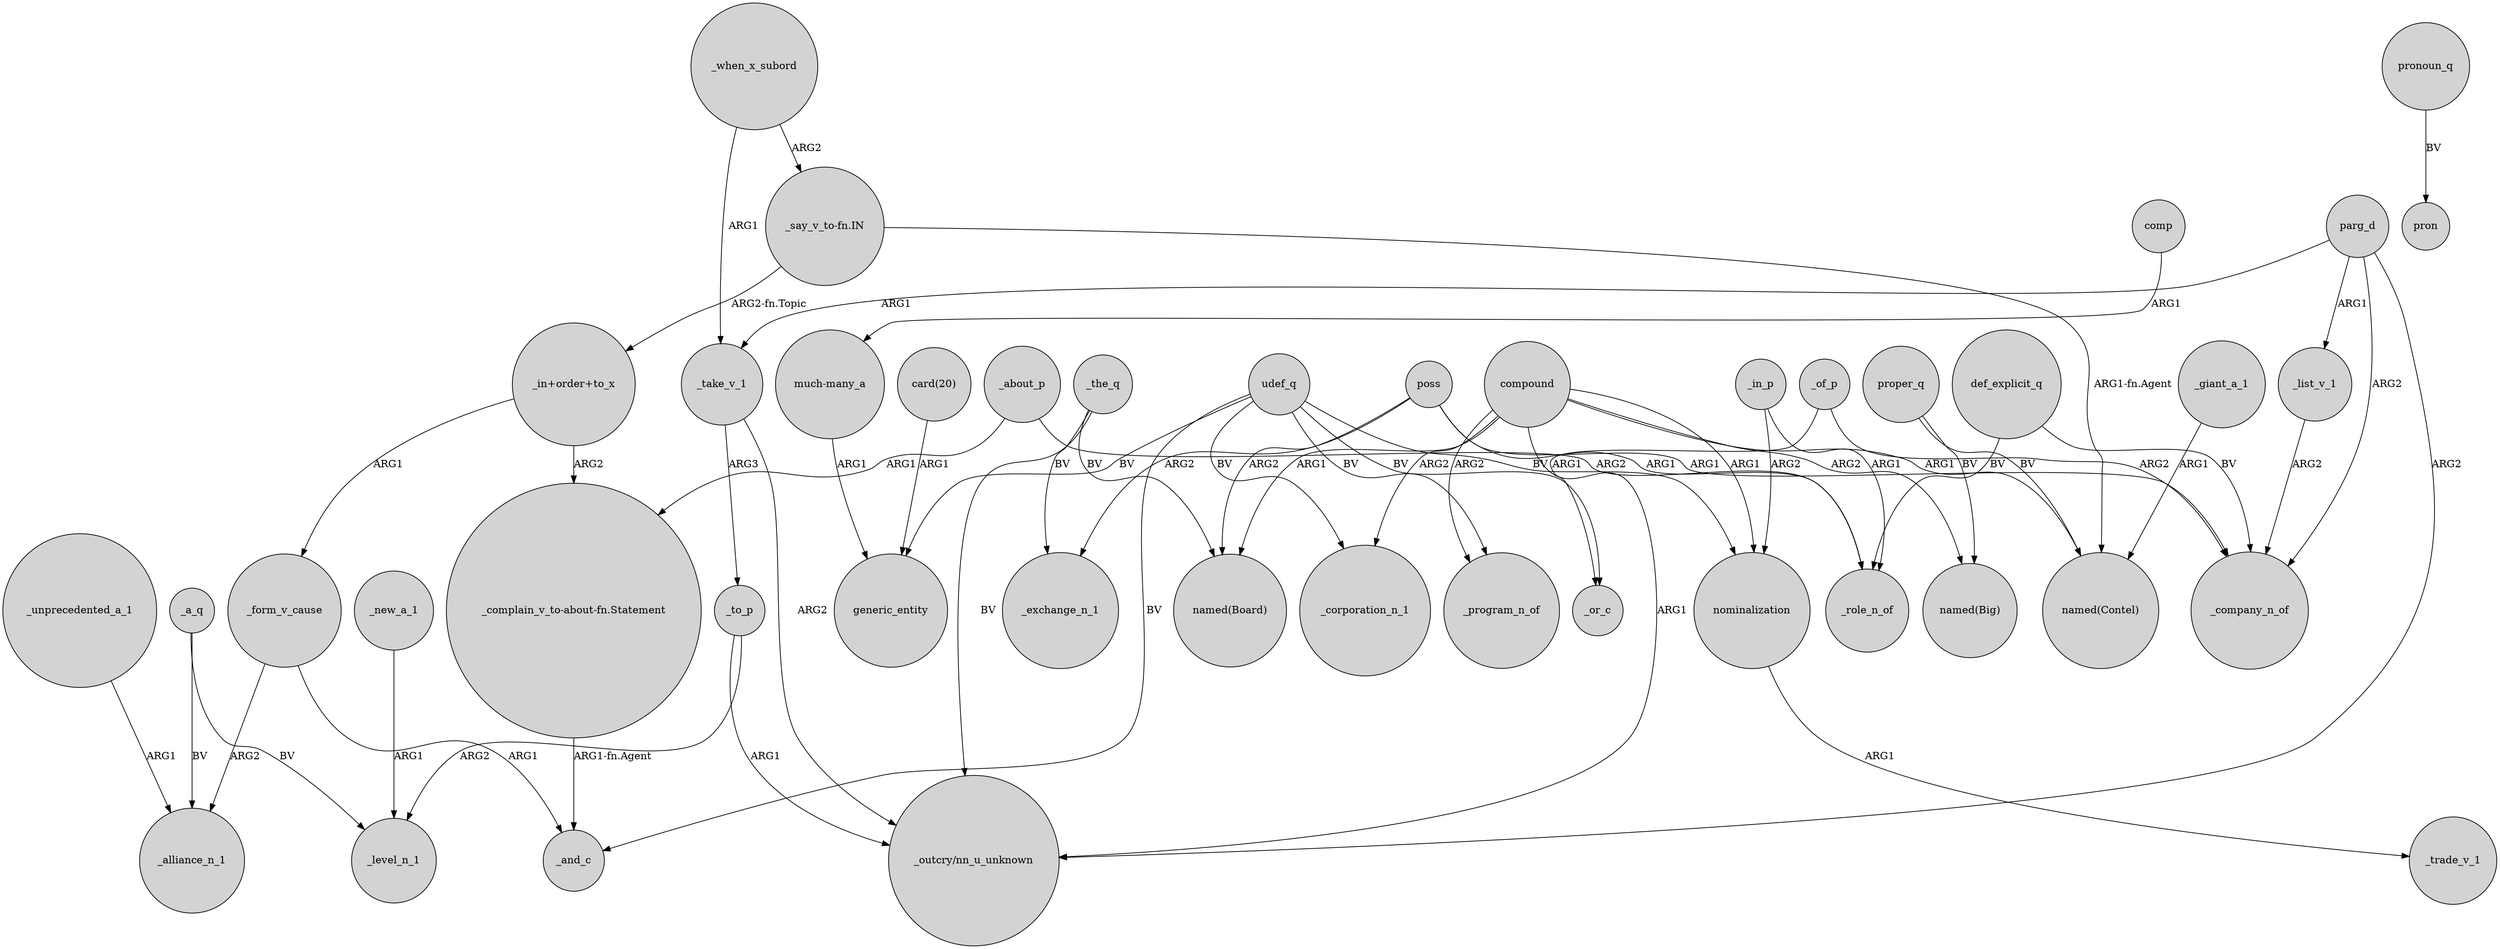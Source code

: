 digraph {
	node [shape=circle style=filled]
	_form_v_cause -> _alliance_n_1 [label=ARG2]
	compound -> _program_n_of [label=ARG2]
	_the_q -> "named(Board)" [label=BV]
	_a_q -> _alliance_n_1 [label=BV]
	udef_q -> generic_entity [label=BV]
	_when_x_subord -> "_say_v_to-fn.IN" [label=ARG2]
	proper_q -> "named(Contel)" [label=BV]
	"much-many_a" -> generic_entity [label=ARG1]
	_about_p -> "_complain_v_to-about-fn.Statement" [label=ARG1]
	_to_p -> "_outcry/nn_u_unknown" [label=ARG1]
	compound -> _corporation_n_1 [label=ARG2]
	parg_d -> _list_v_1 [label=ARG1]
	udef_q -> _program_n_of [label=BV]
	_form_v_cause -> _and_c [label=ARG1]
	poss -> "named(Board)" [label=ARG2]
	nominalization -> _trade_v_1 [label=ARG1]
	udef_q -> _or_c [label=BV]
	"_in+order+to_x" -> "_complain_v_to-about-fn.Statement" [label=ARG2]
	_when_x_subord -> _take_v_1 [label=ARG1]
	poss -> _role_n_of [label=ARG1]
	compound -> "_outcry/nn_u_unknown" [label=ARG1]
	"_say_v_to-fn.IN" -> "_in+order+to_x" [label="ARG2-fn.Topic"]
	"_complain_v_to-about-fn.Statement" -> _and_c [label="ARG1-fn.Agent"]
	_a_q -> _level_n_1 [label=BV]
	_of_p -> _or_c [label=ARG1]
	def_explicit_q -> _company_n_of [label=BV]
	udef_q -> _corporation_n_1 [label=BV]
	pronoun_q -> pron [label=BV]
	_take_v_1 -> "_outcry/nn_u_unknown" [label=ARG2]
	compound -> "named(Board)" [label=ARG1]
	comp -> "much-many_a" [label=ARG1]
	parg_d -> "_outcry/nn_u_unknown" [label=ARG2]
	_list_v_1 -> _company_n_of [label=ARG2]
	parg_d -> _company_n_of [label=ARG2]
	"_say_v_to-fn.IN" -> "named(Contel)" [label="ARG1-fn.Agent"]
	udef_q -> nominalization [label=BV]
	poss -> _exchange_n_1 [label=ARG2]
	"card(20)" -> generic_entity [label=ARG1]
	_unprecedented_a_1 -> _alliance_n_1 [label=ARG1]
	_the_q -> _exchange_n_1 [label=BV]
	_take_v_1 -> _to_p [label=ARG3]
	def_explicit_q -> _role_n_of [label=BV]
	"_in+order+to_x" -> _form_v_cause [label=ARG1]
	_giant_a_1 -> "named(Contel)" [label=ARG1]
	poss -> _company_n_of [label=ARG1]
	_the_q -> "_outcry/nn_u_unknown" [label=BV]
	compound -> "named(Big)" [label=ARG2]
	compound -> "named(Contel)" [label=ARG1]
	udef_q -> _and_c [label=BV]
	_in_p -> nominalization [label=ARG2]
	compound -> nominalization [label=ARG1]
	_in_p -> _role_n_of [label=ARG1]
	_of_p -> _company_n_of [label=ARG2]
	_about_p -> _role_n_of [label=ARG2]
	_new_a_1 -> _level_n_1 [label=ARG1]
	_to_p -> _level_n_1 [label=ARG2]
	parg_d -> _take_v_1 [label=ARG1]
	proper_q -> "named(Big)" [label=BV]
}
